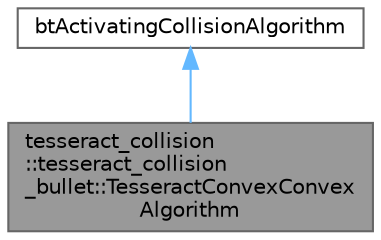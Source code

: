 digraph "tesseract_collision::tesseract_collision_bullet::TesseractConvexConvexAlgorithm"
{
 // LATEX_PDF_SIZE
  bgcolor="transparent";
  edge [fontname=Helvetica,fontsize=10,labelfontname=Helvetica,labelfontsize=10];
  node [fontname=Helvetica,fontsize=10,shape=box,height=0.2,width=0.4];
  Node1 [label="tesseract_collision\l::tesseract_collision\l_bullet::TesseractConvexConvex\lAlgorithm",height=0.2,width=0.4,color="gray40", fillcolor="grey60", style="filled", fontcolor="black",tooltip="This is a modifed Convex to Convex collision algorithm."];
  Node2 -> Node1 [dir="back",color="steelblue1",style="solid"];
  Node2 [label="btActivatingCollisionAlgorithm",height=0.2,width=0.4,color="gray40", fillcolor="white", style="filled",tooltip=" "];
}
